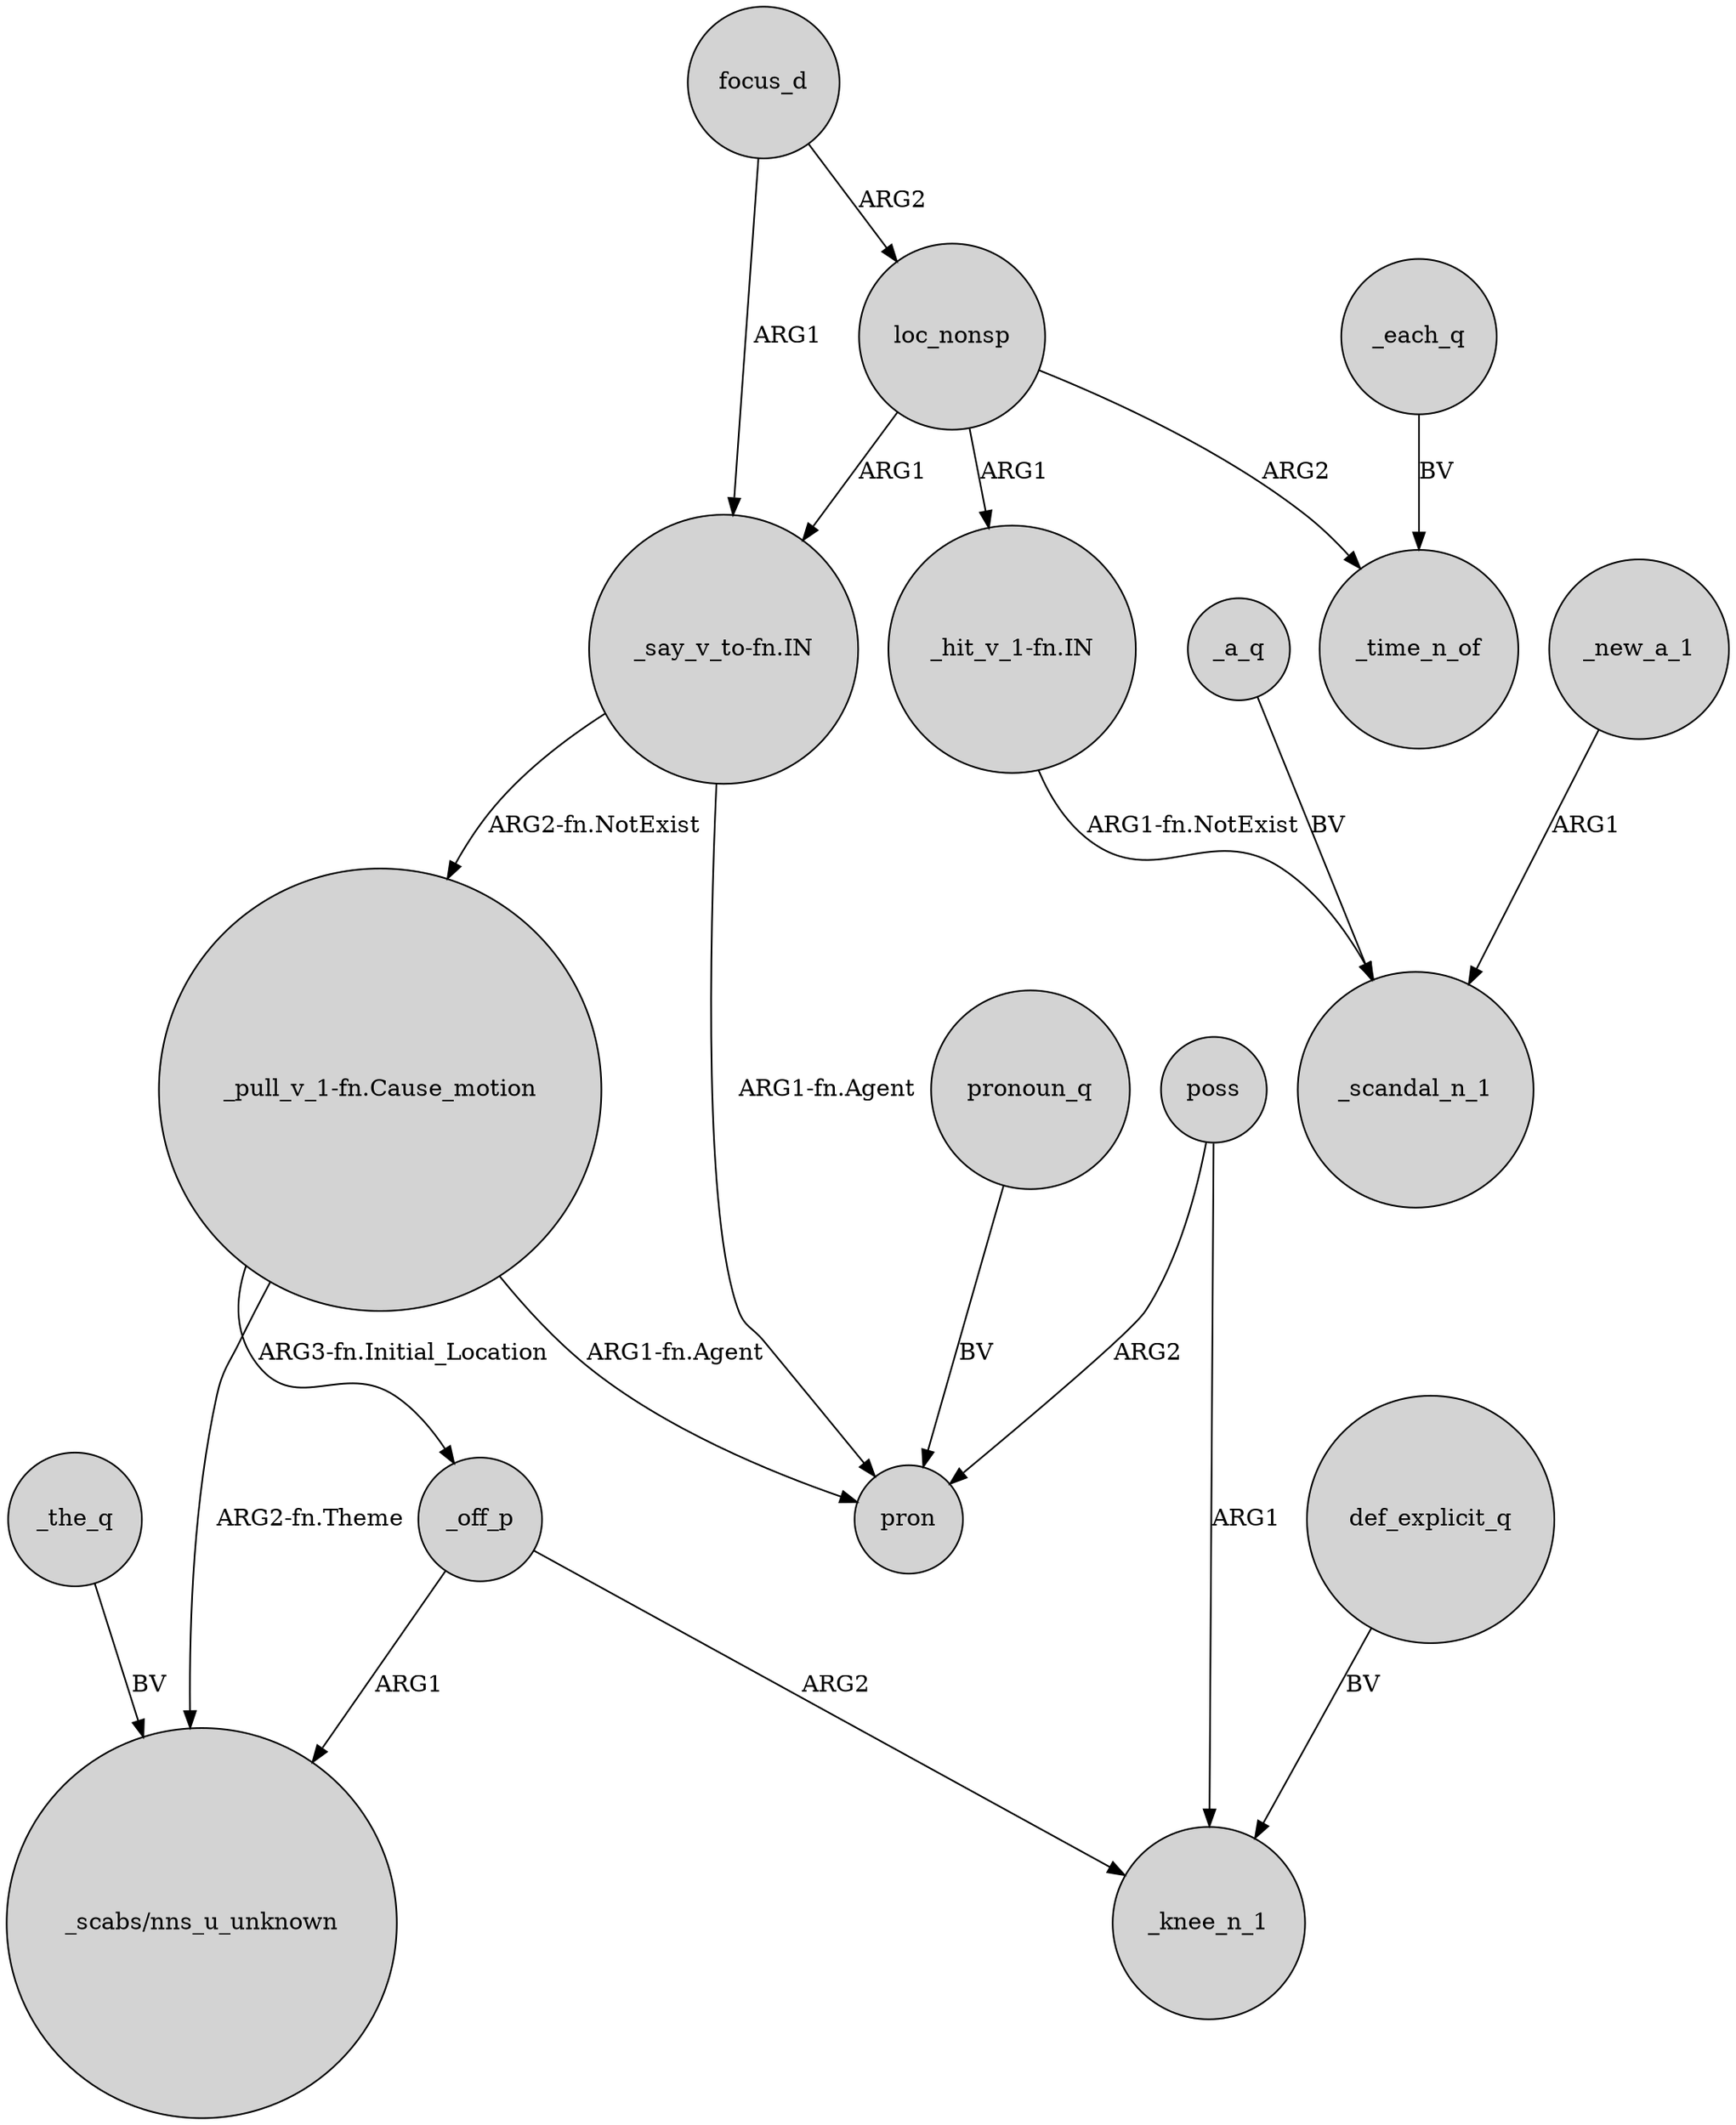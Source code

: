 digraph {
	node [shape=circle style=filled]
	focus_d -> loc_nonsp [label=ARG2]
	poss -> pron [label=ARG2]
	_off_p -> "_scabs/nns_u_unknown" [label=ARG1]
	"_say_v_to-fn.IN" -> "_pull_v_1-fn.Cause_motion" [label="ARG2-fn.NotExist"]
	loc_nonsp -> _time_n_of [label=ARG2]
	"_pull_v_1-fn.Cause_motion" -> _off_p [label="ARG3-fn.Initial_Location"]
	_off_p -> _knee_n_1 [label=ARG2]
	pronoun_q -> pron [label=BV]
	loc_nonsp -> "_hit_v_1-fn.IN" [label=ARG1]
	_new_a_1 -> _scandal_n_1 [label=ARG1]
	loc_nonsp -> "_say_v_to-fn.IN" [label=ARG1]
	_the_q -> "_scabs/nns_u_unknown" [label=BV]
	"_say_v_to-fn.IN" -> pron [label="ARG1-fn.Agent"]
	"_pull_v_1-fn.Cause_motion" -> "_scabs/nns_u_unknown" [label="ARG2-fn.Theme"]
	def_explicit_q -> _knee_n_1 [label=BV]
	"_hit_v_1-fn.IN" -> _scandal_n_1 [label="ARG1-fn.NotExist"]
	poss -> _knee_n_1 [label=ARG1]
	_a_q -> _scandal_n_1 [label=BV]
	_each_q -> _time_n_of [label=BV]
	"_pull_v_1-fn.Cause_motion" -> pron [label="ARG1-fn.Agent"]
	focus_d -> "_say_v_to-fn.IN" [label=ARG1]
}
